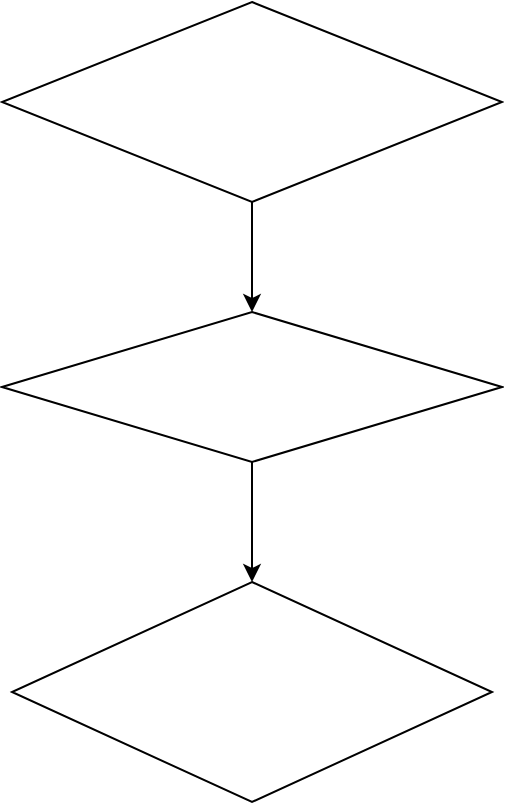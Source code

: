 <mxfile version="14.0.1" type="github">
  <diagram name="Page-1" id="9f46799a-70d6-7492-0946-bef42562c5a5">
    <mxGraphModel dx="1283" dy="769" grid="1" gridSize="10" guides="1" tooltips="1" connect="1" arrows="1" fold="1" page="1" pageScale="1" pageWidth="1100" pageHeight="850" background="#ffffff" math="0" shadow="0">
      <root>
        <mxCell id="0" />
        <mxCell id="1" parent="0" />
        <mxCell id="g9u5fgvemiIYDSWo6HSX-2" style="edgeStyle=orthogonalEdgeStyle;rounded=0;orthogonalLoop=1;jettySize=auto;html=1;exitX=0.5;exitY=1;exitDx=0;exitDy=0;" edge="1" parent="1" source="g9u5fgvemiIYDSWo6HSX-1" target="g9u5fgvemiIYDSWo6HSX-3">
          <mxGeometry relative="1" as="geometry">
            <mxPoint x="325" y="240" as="targetPoint" />
          </mxGeometry>
        </mxCell>
        <mxCell id="g9u5fgvemiIYDSWo6HSX-1" value="" style="rhombus;" vertex="1" parent="1">
          <mxGeometry x="195" y="70" width="250" height="100" as="geometry" />
        </mxCell>
        <mxCell id="g9u5fgvemiIYDSWo6HSX-5" style="edgeStyle=orthogonalEdgeStyle;rounded=0;orthogonalLoop=1;jettySize=auto;html=1;entryX=0.5;entryY=0;entryDx=0;entryDy=0;" edge="1" parent="1" source="g9u5fgvemiIYDSWo6HSX-3" target="g9u5fgvemiIYDSWo6HSX-4">
          <mxGeometry relative="1" as="geometry" />
        </mxCell>
        <mxCell id="g9u5fgvemiIYDSWo6HSX-3" value="" style="rhombus;" vertex="1" parent="1">
          <mxGeometry x="195" y="225" width="250" height="75" as="geometry" />
        </mxCell>
        <mxCell id="g9u5fgvemiIYDSWo6HSX-4" value="" style="rhombus;" vertex="1" parent="1">
          <mxGeometry x="200" y="360" width="240" height="110" as="geometry" />
        </mxCell>
      </root>
    </mxGraphModel>
  </diagram>
</mxfile>
